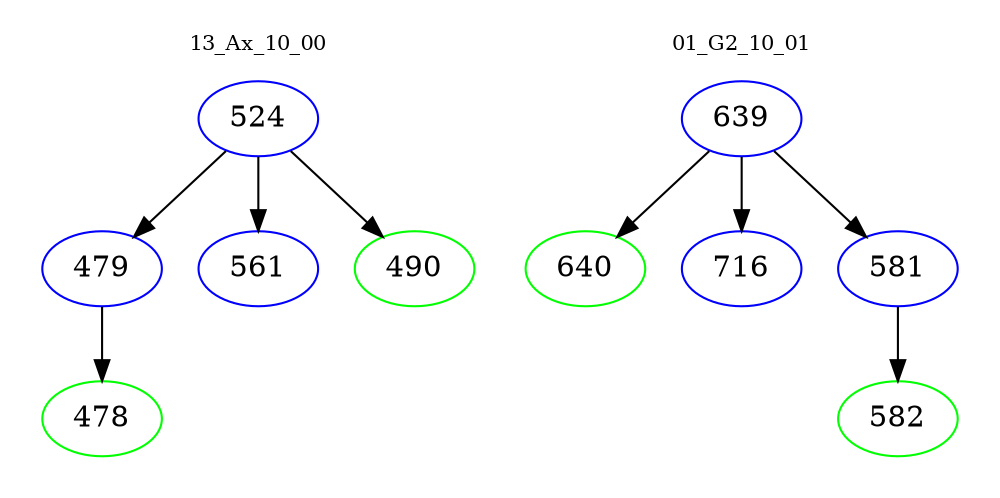 digraph{
subgraph cluster_0 {
color = white
label = "13_Ax_10_00";
fontsize=10;
T0_524 [label="524", color="blue"]
T0_524 -> T0_479 [color="black"]
T0_479 [label="479", color="blue"]
T0_479 -> T0_478 [color="black"]
T0_478 [label="478", color="green"]
T0_524 -> T0_561 [color="black"]
T0_561 [label="561", color="blue"]
T0_524 -> T0_490 [color="black"]
T0_490 [label="490", color="green"]
}
subgraph cluster_1 {
color = white
label = "01_G2_10_01";
fontsize=10;
T1_639 [label="639", color="blue"]
T1_639 -> T1_640 [color="black"]
T1_640 [label="640", color="green"]
T1_639 -> T1_716 [color="black"]
T1_716 [label="716", color="blue"]
T1_639 -> T1_581 [color="black"]
T1_581 [label="581", color="blue"]
T1_581 -> T1_582 [color="black"]
T1_582 [label="582", color="green"]
}
}
